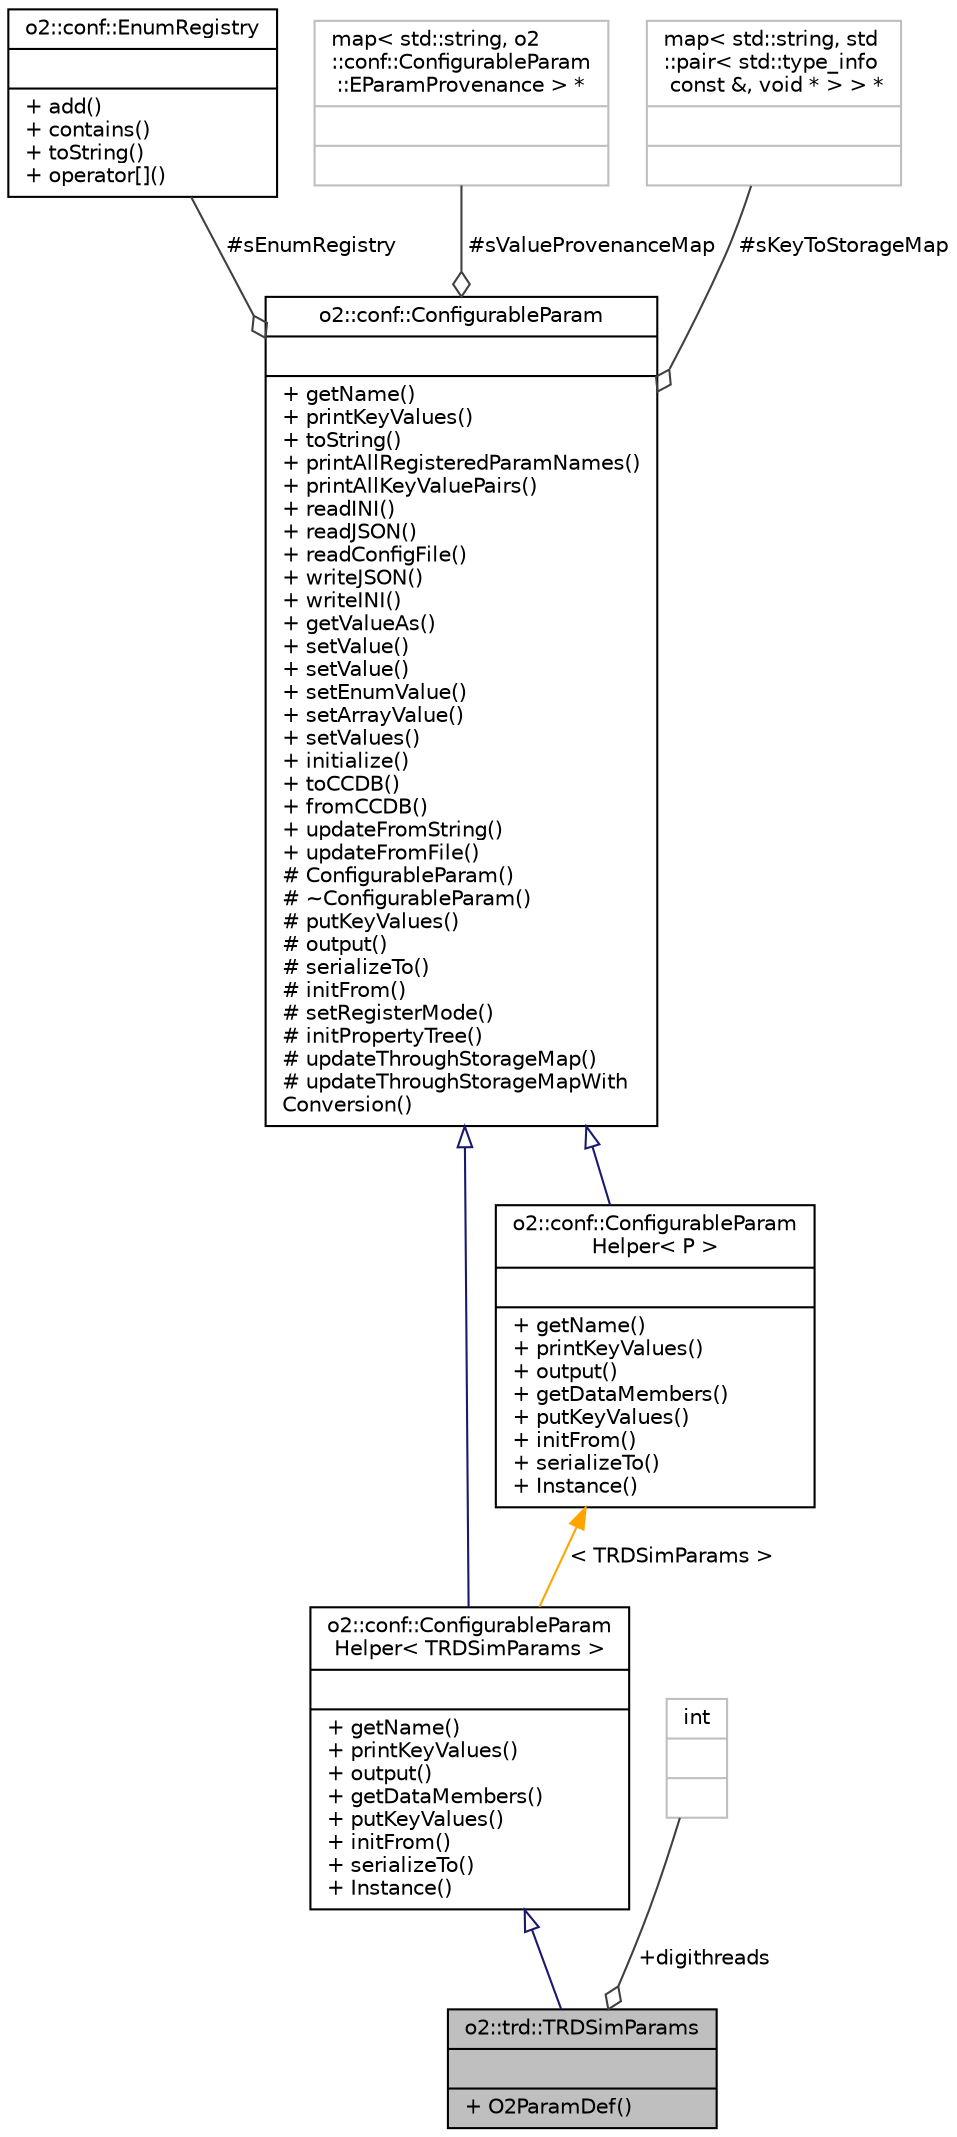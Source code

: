 digraph "o2::trd::TRDSimParams"
{
 // INTERACTIVE_SVG=YES
  bgcolor="transparent";
  edge [fontname="Helvetica",fontsize="10",labelfontname="Helvetica",labelfontsize="10"];
  node [fontname="Helvetica",fontsize="10",shape=record];
  Node1 [label="{o2::trd::TRDSimParams\n||+ O2ParamDef()\l}",height=0.2,width=0.4,color="black", fillcolor="grey75", style="filled", fontcolor="black"];
  Node2 -> Node1 [dir="back",color="midnightblue",fontsize="10",style="solid",arrowtail="onormal",fontname="Helvetica"];
  Node2 [label="{o2::conf::ConfigurableParam\lHelper\< TRDSimParams \>\n||+ getName()\l+ printKeyValues()\l+ output()\l+ getDataMembers()\l+ putKeyValues()\l+ initFrom()\l+ serializeTo()\l+ Instance()\l}",height=0.2,width=0.4,color="black",URL="$d7/d50/classo2_1_1conf_1_1ConfigurableParamHelper.html"];
  Node3 -> Node2 [dir="back",color="midnightblue",fontsize="10",style="solid",arrowtail="onormal",fontname="Helvetica"];
  Node3 [label="{o2::conf::ConfigurableParam\n||+ getName()\l+ printKeyValues()\l+ toString()\l+ printAllRegisteredParamNames()\l+ printAllKeyValuePairs()\l+ readINI()\l+ readJSON()\l+ readConfigFile()\l+ writeJSON()\l+ writeINI()\l+ getValueAs()\l+ setValue()\l+ setValue()\l+ setEnumValue()\l+ setArrayValue()\l+ setValues()\l+ initialize()\l+ toCCDB()\l+ fromCCDB()\l+ updateFromString()\l+ updateFromFile()\l# ConfigurableParam()\l# ~ConfigurableParam()\l# putKeyValues()\l# output()\l# serializeTo()\l# initFrom()\l# setRegisterMode()\l# initPropertyTree()\l# updateThroughStorageMap()\l# updateThroughStorageMapWith\lConversion()\l}",height=0.2,width=0.4,color="black",URL="$d6/d14/classo2_1_1conf_1_1ConfigurableParam.html"];
  Node4 -> Node3 [color="grey25",fontsize="10",style="solid",label=" #sEnumRegistry" ,arrowhead="odiamond",fontname="Helvetica"];
  Node4 [label="{o2::conf::EnumRegistry\n||+ add()\l+ contains()\l+ toString()\l+ operator[]()\l}",height=0.2,width=0.4,color="black",URL="$dc/d42/classo2_1_1conf_1_1EnumRegistry.html"];
  Node5 -> Node3 [color="grey25",fontsize="10",style="solid",label=" #sValueProvenanceMap" ,arrowhead="odiamond",fontname="Helvetica"];
  Node5 [label="{map\< std::string, o2\l::conf::ConfigurableParam\l::EParamProvenance \> *\n||}",height=0.2,width=0.4,color="grey75"];
  Node6 -> Node3 [color="grey25",fontsize="10",style="solid",label=" #sKeyToStorageMap" ,arrowhead="odiamond",fontname="Helvetica"];
  Node6 [label="{map\< std::string, std\l::pair\< std::type_info\l const &, void * \> \> *\n||}",height=0.2,width=0.4,color="grey75"];
  Node7 -> Node2 [dir="back",color="orange",fontsize="10",style="solid",label=" \< TRDSimParams \>" ,fontname="Helvetica"];
  Node7 [label="{o2::conf::ConfigurableParam\lHelper\< P \>\n||+ getName()\l+ printKeyValues()\l+ output()\l+ getDataMembers()\l+ putKeyValues()\l+ initFrom()\l+ serializeTo()\l+ Instance()\l}",height=0.2,width=0.4,color="black",URL="$d7/d50/classo2_1_1conf_1_1ConfigurableParamHelper.html"];
  Node3 -> Node7 [dir="back",color="midnightblue",fontsize="10",style="solid",arrowtail="onormal",fontname="Helvetica"];
  Node8 -> Node1 [color="grey25",fontsize="10",style="solid",label=" +digithreads" ,arrowhead="odiamond",fontname="Helvetica"];
  Node8 [label="{int\n||}",height=0.2,width=0.4,color="grey75"];
}
